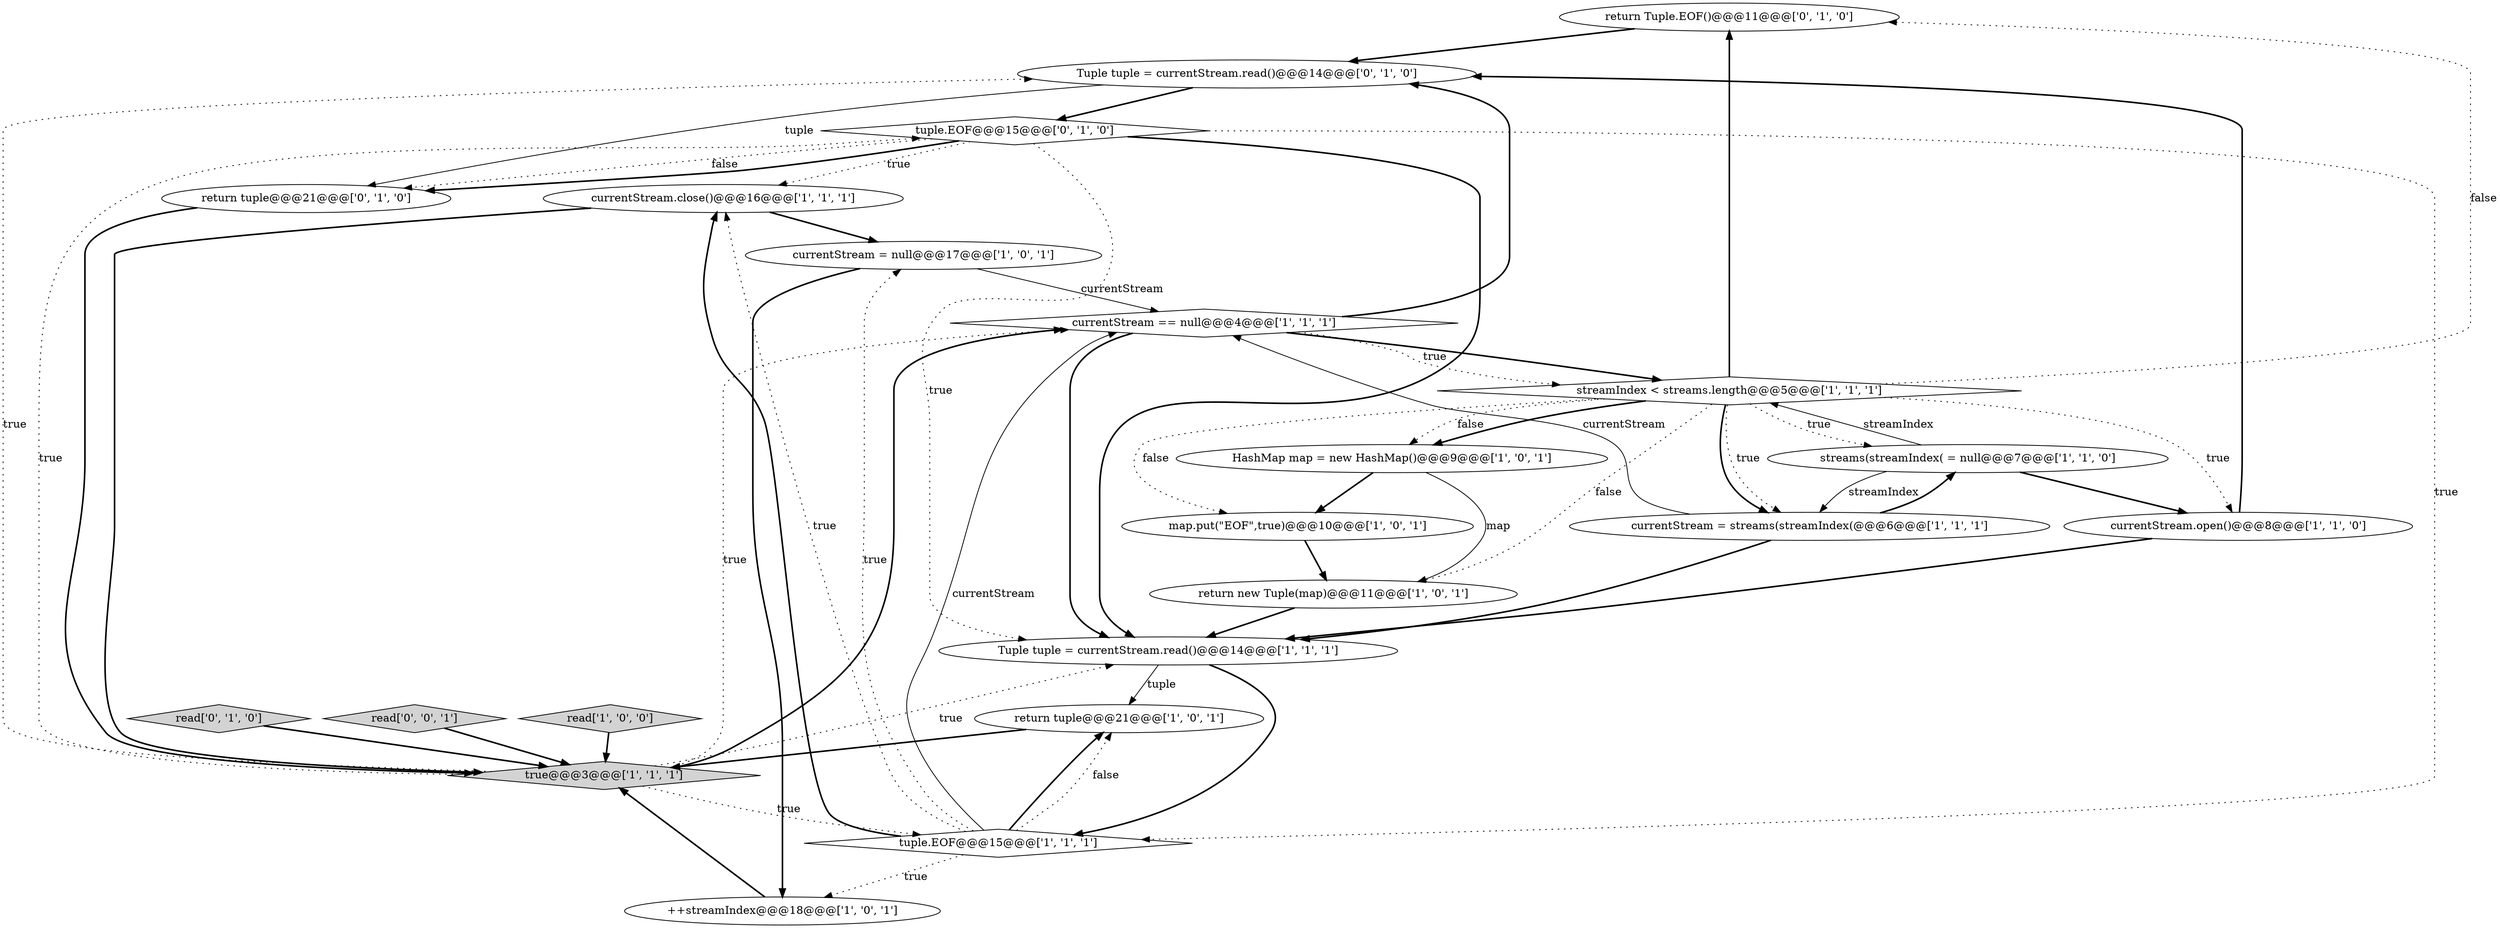 digraph {
20 [style = filled, label = "return Tuple.EOF()@@@11@@@['0', '1', '0']", fillcolor = white, shape = ellipse image = "AAA0AAABBB2BBB"];
8 [style = filled, label = "currentStream == null@@@4@@@['1', '1', '1']", fillcolor = white, shape = diamond image = "AAA0AAABBB1BBB"];
15 [style = filled, label = "currentStream.open()@@@8@@@['1', '1', '0']", fillcolor = white, shape = ellipse image = "AAA0AAABBB1BBB"];
9 [style = filled, label = "return new Tuple(map)@@@11@@@['1', '0', '1']", fillcolor = white, shape = ellipse image = "AAA0AAABBB1BBB"];
3 [style = filled, label = "currentStream.close()@@@16@@@['1', '1', '1']", fillcolor = white, shape = ellipse image = "AAA0AAABBB1BBB"];
7 [style = filled, label = "currentStream = null@@@17@@@['1', '0', '1']", fillcolor = white, shape = ellipse image = "AAA0AAABBB1BBB"];
12 [style = filled, label = "streams(streamIndex( = null@@@7@@@['1', '1', '0']", fillcolor = white, shape = ellipse image = "AAA0AAABBB1BBB"];
18 [style = filled, label = "read['0', '1', '0']", fillcolor = lightgray, shape = diamond image = "AAA0AAABBB2BBB"];
19 [style = filled, label = "tuple.EOF@@@15@@@['0', '1', '0']", fillcolor = white, shape = diamond image = "AAA0AAABBB2BBB"];
0 [style = filled, label = "Tuple tuple = currentStream.read()@@@14@@@['1', '1', '1']", fillcolor = white, shape = ellipse image = "AAA0AAABBB1BBB"];
14 [style = filled, label = "return tuple@@@21@@@['1', '0', '1']", fillcolor = white, shape = ellipse image = "AAA0AAABBB1BBB"];
21 [style = filled, label = "read['0', '0', '1']", fillcolor = lightgray, shape = diamond image = "AAA0AAABBB3BBB"];
4 [style = filled, label = "tuple.EOF@@@15@@@['1', '1', '1']", fillcolor = white, shape = diamond image = "AAA0AAABBB1BBB"];
5 [style = filled, label = "currentStream = streams(streamIndex(@@@6@@@['1', '1', '1']", fillcolor = white, shape = ellipse image = "AAA0AAABBB1BBB"];
10 [style = filled, label = "read['1', '0', '0']", fillcolor = lightgray, shape = diamond image = "AAA0AAABBB1BBB"];
16 [style = filled, label = "return tuple@@@21@@@['0', '1', '0']", fillcolor = white, shape = ellipse image = "AAA0AAABBB2BBB"];
2 [style = filled, label = "streamIndex < streams.length@@@5@@@['1', '1', '1']", fillcolor = white, shape = diamond image = "AAA0AAABBB1BBB"];
11 [style = filled, label = "true@@@3@@@['1', '1', '1']", fillcolor = lightgray, shape = diamond image = "AAA0AAABBB1BBB"];
13 [style = filled, label = "HashMap map = new HashMap()@@@9@@@['1', '0', '1']", fillcolor = white, shape = ellipse image = "AAA0AAABBB1BBB"];
1 [style = filled, label = "++streamIndex@@@18@@@['1', '0', '1']", fillcolor = white, shape = ellipse image = "AAA0AAABBB1BBB"];
17 [style = filled, label = "Tuple tuple = currentStream.read()@@@14@@@['0', '1', '0']", fillcolor = white, shape = ellipse image = "AAA0AAABBB2BBB"];
6 [style = filled, label = "map.put(\"EOF\",true)@@@10@@@['1', '0', '1']", fillcolor = white, shape = ellipse image = "AAA0AAABBB1BBB"];
4->3 [style = bold, label=""];
4->14 [style = bold, label=""];
2->20 [style = bold, label=""];
20->17 [style = bold, label=""];
7->1 [style = bold, label=""];
2->20 [style = dotted, label="false"];
4->14 [style = dotted, label="false"];
9->0 [style = bold, label=""];
16->11 [style = bold, label=""];
7->8 [style = solid, label="currentStream"];
4->1 [style = dotted, label="true"];
8->2 [style = dotted, label="true"];
4->8 [style = solid, label="currentStream"];
18->11 [style = bold, label=""];
12->15 [style = bold, label=""];
3->11 [style = bold, label=""];
2->15 [style = dotted, label="true"];
11->17 [style = dotted, label="true"];
4->7 [style = dotted, label="true"];
11->4 [style = dotted, label="true"];
17->19 [style = bold, label=""];
13->9 [style = solid, label="map"];
19->0 [style = bold, label=""];
2->9 [style = dotted, label="false"];
1->11 [style = bold, label=""];
2->13 [style = bold, label=""];
19->16 [style = bold, label=""];
8->0 [style = bold, label=""];
8->17 [style = bold, label=""];
12->5 [style = solid, label="streamIndex"];
15->17 [style = bold, label=""];
4->3 [style = dotted, label="true"];
19->16 [style = dotted, label="false"];
8->2 [style = bold, label=""];
5->12 [style = bold, label=""];
3->7 [style = bold, label=""];
19->4 [style = dotted, label="true"];
19->3 [style = dotted, label="true"];
19->0 [style = dotted, label="true"];
0->4 [style = bold, label=""];
5->0 [style = bold, label=""];
11->0 [style = dotted, label="true"];
15->0 [style = bold, label=""];
21->11 [style = bold, label=""];
12->2 [style = solid, label="streamIndex"];
0->14 [style = solid, label="tuple"];
2->12 [style = dotted, label="true"];
2->6 [style = dotted, label="false"];
11->8 [style = bold, label=""];
11->8 [style = dotted, label="true"];
11->19 [style = dotted, label="true"];
13->6 [style = bold, label=""];
6->9 [style = bold, label=""];
2->5 [style = dotted, label="true"];
5->8 [style = solid, label="currentStream"];
14->11 [style = bold, label=""];
17->16 [style = solid, label="tuple"];
2->5 [style = bold, label=""];
10->11 [style = bold, label=""];
2->13 [style = dotted, label="false"];
}

